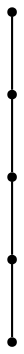 graph {
  node [shape=point,comment="{\"directed\":false,\"doi\":\"10.1007/3-540-36151-0_23 \",\"figure\":\"4\"}"]

  v0 [pos="1291.0832722981772,985.8417256673177"]
  v1 [pos="547.8333155314128,660.5917358398438"]
  v2 [pos="1198.3333587646484,428.34164937337243"]
  v3 [pos="873.0833053588867,753.5915120442709"]
  v4 [pos="966.083335876465,567.5915781656901"]

  v0 -- v1 [id="-1",pos="1291.0832722981772,985.8417256673177 547.8333155314128,660.5917358398438 547.8333155314128,660.5917358398438 547.8333155314128,660.5917358398438"]
  v1 -- v2 [id="-2",pos="547.8333155314128,660.5917358398438 1198.3333587646484,428.34164937337243 1198.3333587646484,428.34164937337243 1198.3333587646484,428.34164937337243"]
  v3 -- v4 [id="-3",pos="873.0833053588867,753.5915120442709 966.083335876465,567.5915781656901 966.083335876465,567.5915781656901 966.083335876465,567.5915781656901"]
  v2 -- v3 [id="-9",pos="1198.3333587646484,428.34164937337243 873.0833053588867,753.5915120442709 873.0833053588867,753.5915120442709 873.0833053588867,753.5915120442709"]
}